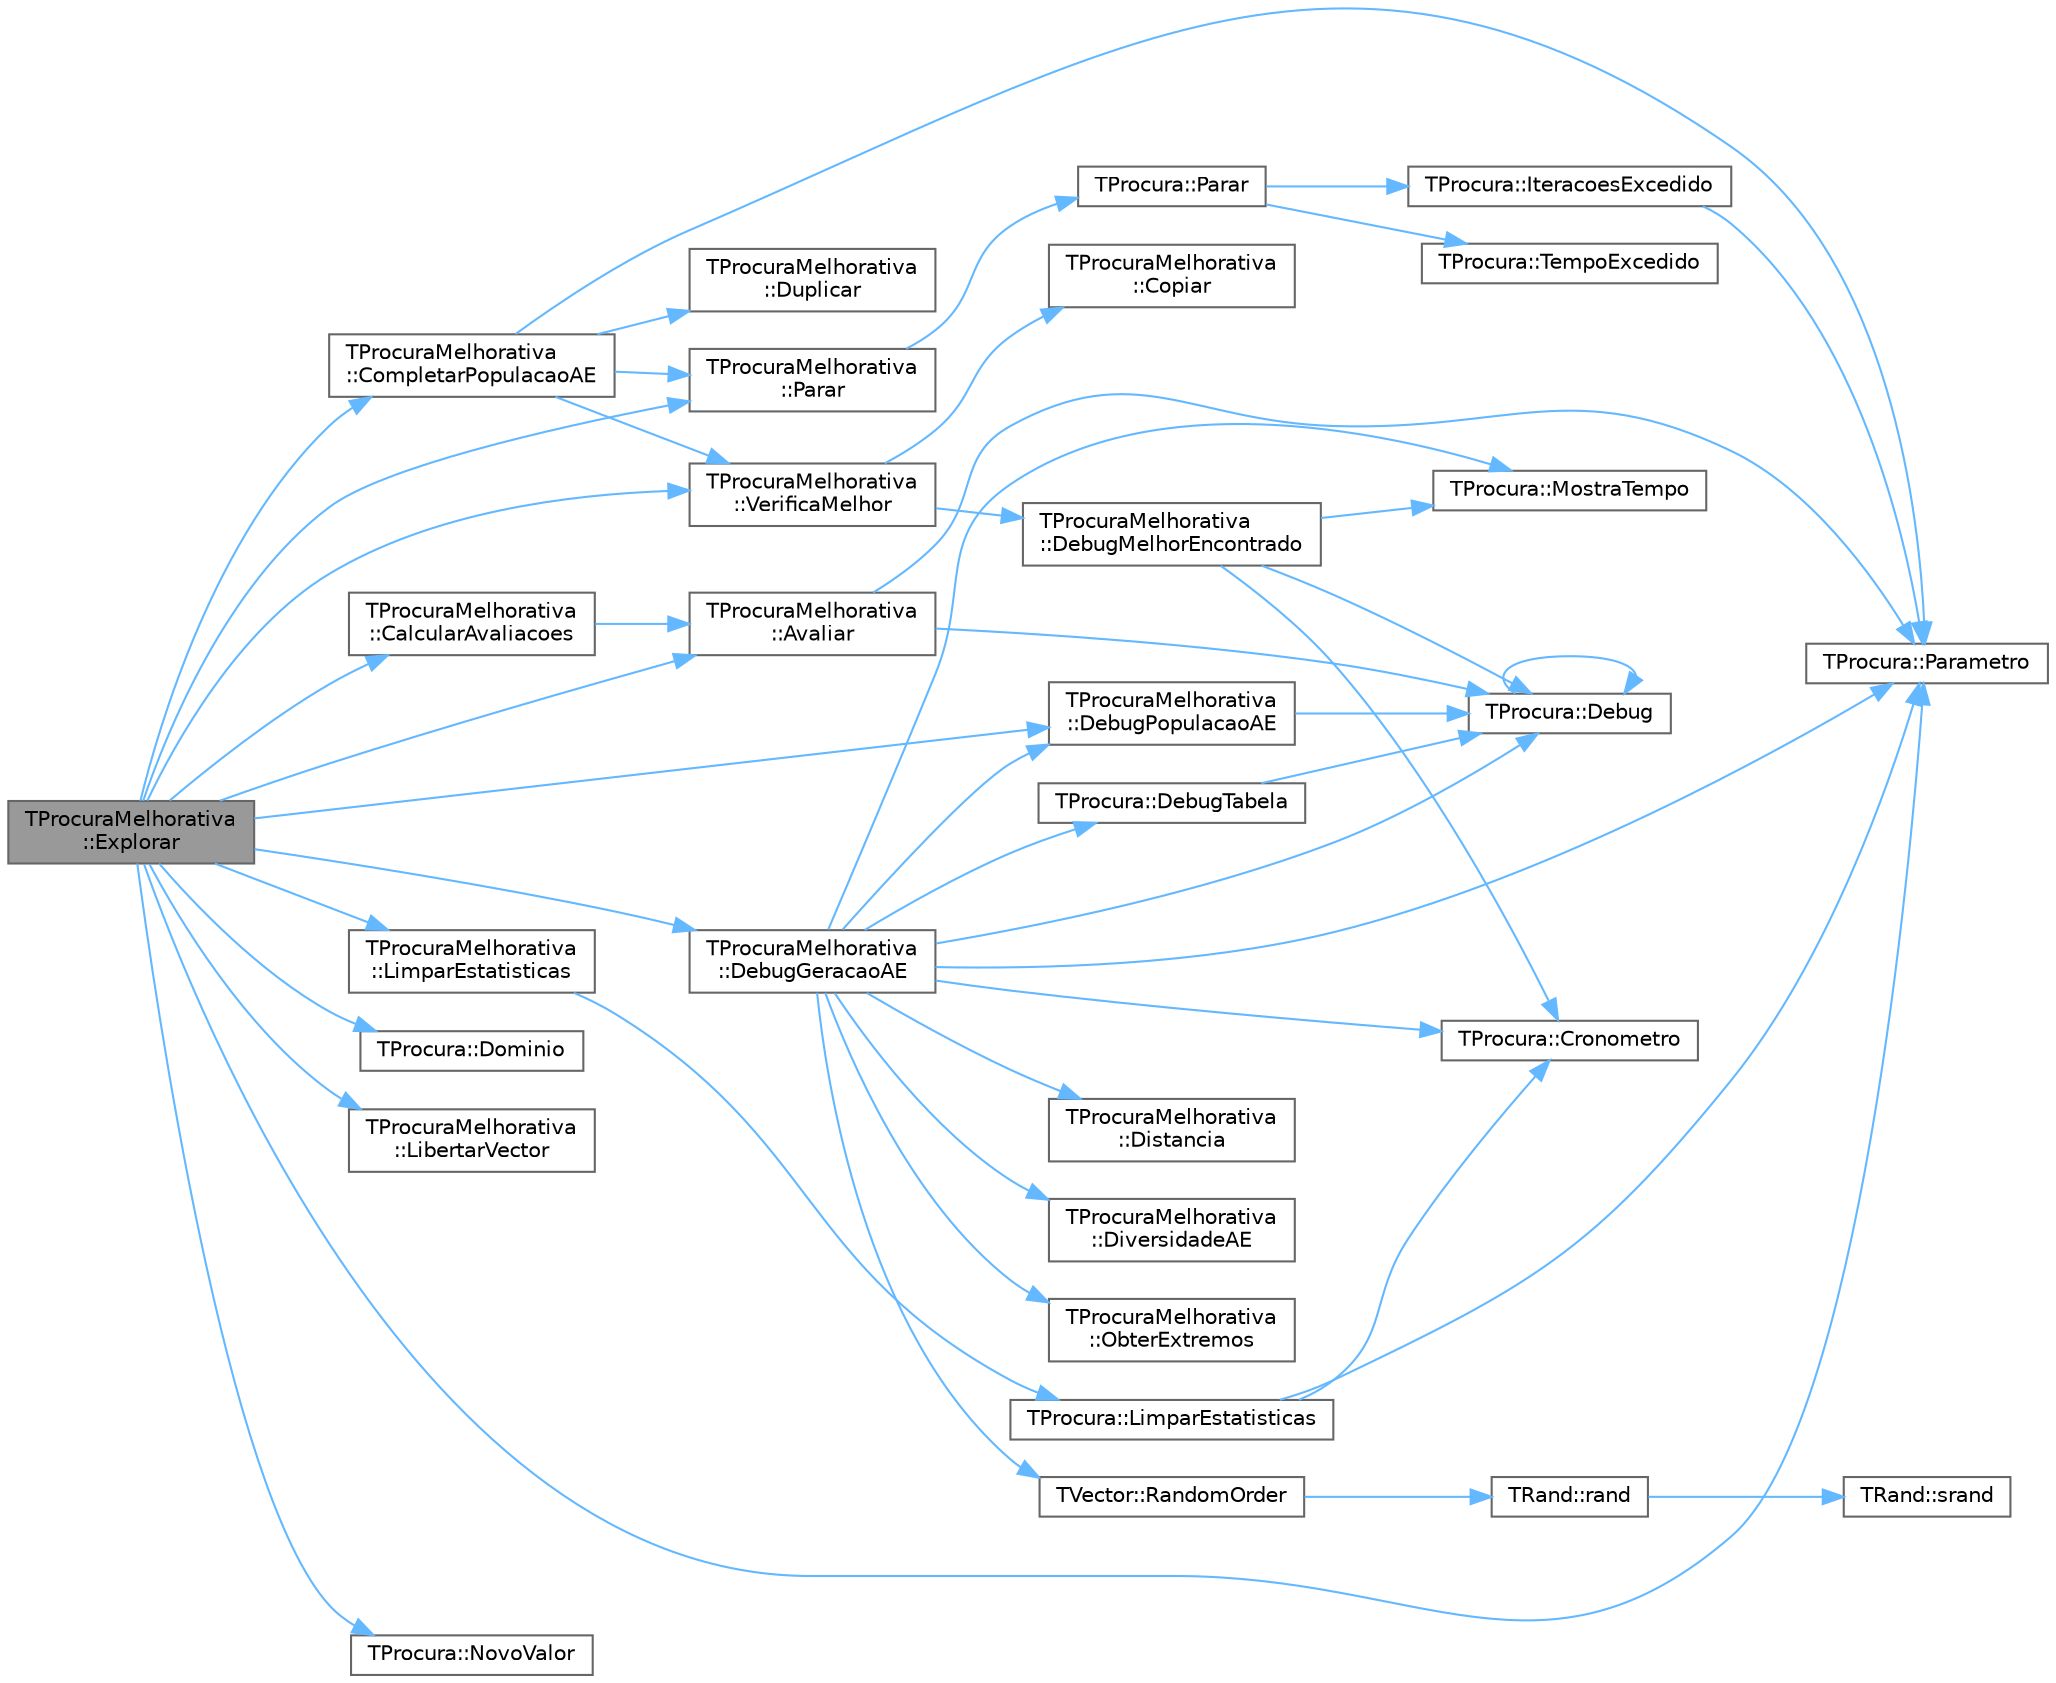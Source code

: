 digraph "TProcuraMelhorativa::Explorar"
{
 // LATEX_PDF_SIZE
  bgcolor="transparent";
  edge [fontname=Helvetica,fontsize=10,labelfontname=Helvetica,labelfontsize=10];
  node [fontname=Helvetica,fontsize=10,shape=box,height=0.2,width=0.4];
  rankdir="LR";
  Node1 [id="Node000001",label="TProcuraMelhorativa\l::Explorar",height=0.2,width=0.4,color="gray40", fillcolor="grey60", style="filled", fontcolor="black",tooltip="definir para explorar manualmente os dados (não definido em TProcura, apenas em TProcuraConstrutiva)"];
  Node1 -> Node2 [id="edge1_Node000001_Node000002",color="steelblue1",style="solid",tooltip=" "];
  Node2 [id="Node000002",label="TProcuraMelhorativa\l::Avaliar",height=0.2,width=0.4,color="grey40", fillcolor="white", style="filled",URL="$classTProcuraMelhorativa.html#a98b5a07fe3813de112f603c8fdb0bc43",tooltip=" "];
  Node2 -> Node3 [id="edge2_Node000002_Node000003",color="steelblue1",style="solid",tooltip=" "];
  Node3 [id="Node000003",label="TProcura::Debug",height=0.2,width=0.4,color="grey40", fillcolor="white", style="filled",URL="$classTProcura.html#a0c5676c1b54ab6bdc1045b98aeafe456",tooltip="Mostra o estado no ecrã, para debug."];
  Node3 -> Node3 [id="edge3_Node000003_Node000003",color="steelblue1",style="solid",tooltip=" "];
  Node2 -> Node4 [id="edge4_Node000002_Node000004",color="steelblue1",style="solid",tooltip=" "];
  Node4 [id="Node000004",label="TProcura::Parametro",height=0.2,width=0.4,color="grey40", fillcolor="white", style="filled",URL="$classTProcura.html#a0e9e692f29af8a5d5279a8647c800437",tooltip=" "];
  Node1 -> Node5 [id="edge5_Node000001_Node000005",color="steelblue1",style="solid",tooltip=" "];
  Node5 [id="Node000005",label="TProcuraMelhorativa\l::CalcularAvaliacoes",height=0.2,width=0.4,color="grey40", fillcolor="white", style="filled",URL="$classTProcuraMelhorativa.html#a4eb294616d6fd3d9a12a074b659db863",tooltip=" "];
  Node5 -> Node2 [id="edge6_Node000005_Node000002",color="steelblue1",style="solid",tooltip=" "];
  Node1 -> Node6 [id="edge7_Node000001_Node000006",color="steelblue1",style="solid",tooltip=" "];
  Node6 [id="Node000006",label="TProcuraMelhorativa\l::CompletarPopulacaoAE",height=0.2,width=0.4,color="grey40", fillcolor="white", style="filled",URL="$classTProcuraMelhorativa.html#a5f0aa5bd919d038c2e1d3903188ba0c1",tooltip=" "];
  Node6 -> Node7 [id="edge8_Node000006_Node000007",color="steelblue1",style="solid",tooltip=" "];
  Node7 [id="Node000007",label="TProcuraMelhorativa\l::Duplicar",height=0.2,width=0.4,color="grey40", fillcolor="white", style="filled",URL="$classTProcuraMelhorativa.html#af38c70a1e83290851c52a2cc85e19582",tooltip="Cria um objecto que é uma cópia deste."];
  Node6 -> Node4 [id="edge9_Node000006_Node000004",color="steelblue1",style="solid",tooltip=" "];
  Node6 -> Node8 [id="edge10_Node000006_Node000008",color="steelblue1",style="solid",tooltip=" "];
  Node8 [id="Node000008",label="TProcuraMelhorativa\l::Parar",height=0.2,width=0.4,color="grey40", fillcolor="white", style="filled",URL="$classTProcuraMelhorativa.html#add6b034d0b16d10ca85b2b42d956fae0",tooltip="Verifica se a procura deve ser interrompida."];
  Node8 -> Node9 [id="edge11_Node000008_Node000009",color="steelblue1",style="solid",tooltip=" "];
  Node9 [id="Node000009",label="TProcura::Parar",height=0.2,width=0.4,color="grey40", fillcolor="white", style="filled",URL="$classTProcura.html#a7952e187e1b0ae0ca52edab157223179",tooltip="Verifica se a procura deve ser interrompida."];
  Node9 -> Node10 [id="edge12_Node000009_Node000010",color="steelblue1",style="solid",tooltip=" "];
  Node10 [id="Node000010",label="TProcura::IteracoesExcedido",height=0.2,width=0.4,color="grey40", fillcolor="white", style="filled",URL="$classTProcura.html#a73463e33b889e6053ee32220e0514a2c",tooltip=" "];
  Node10 -> Node4 [id="edge13_Node000010_Node000004",color="steelblue1",style="solid",tooltip=" "];
  Node9 -> Node11 [id="edge14_Node000009_Node000011",color="steelblue1",style="solid",tooltip=" "];
  Node11 [id="Node000011",label="TProcura::TempoExcedido",height=0.2,width=0.4,color="grey40", fillcolor="white", style="filled",URL="$classTProcura.html#afa3015ac104b603930d3f60a34c09fff",tooltip=" "];
  Node6 -> Node12 [id="edge15_Node000006_Node000012",color="steelblue1",style="solid",tooltip=" "];
  Node12 [id="Node000012",label="TProcuraMelhorativa\l::VerificaMelhor",height=0.2,width=0.4,color="grey40", fillcolor="white", style="filled",URL="$classTProcuraMelhorativa.html#aeb435694084a626e3d52f3a489d9a93d",tooltip=" "];
  Node12 -> Node13 [id="edge16_Node000012_Node000013",color="steelblue1",style="solid",tooltip=" "];
  Node13 [id="Node000013",label="TProcuraMelhorativa\l::Copiar",height=0.2,width=0.4,color="grey40", fillcolor="white", style="filled",URL="$classTProcuraMelhorativa.html#a446cb701313bd16b9a6c5939b810d241",tooltip="Fica com uma cópia do objecto."];
  Node12 -> Node14 [id="edge17_Node000012_Node000014",color="steelblue1",style="solid",tooltip=" "];
  Node14 [id="Node000014",label="TProcuraMelhorativa\l::DebugMelhorEncontrado",height=0.2,width=0.4,color="grey40", fillcolor="white", style="filled",URL="$classTProcuraMelhorativa.html#a6fc03fc9e9379496303354d2b46b8bc8",tooltip=" "];
  Node14 -> Node15 [id="edge18_Node000014_Node000015",color="steelblue1",style="solid",tooltip=" "];
  Node15 [id="Node000015",label="TProcura::Cronometro",height=0.2,width=0.4,color="grey40", fillcolor="white", style="filled",URL="$classTProcura.html#adb09aa964fe750da7a383318cd0f48a0",tooltip="retorna o tempo em segundos desde que o cronómetro foi inicializado"];
  Node14 -> Node3 [id="edge19_Node000014_Node000003",color="steelblue1",style="solid",tooltip=" "];
  Node14 -> Node16 [id="edge20_Node000014_Node000016",color="steelblue1",style="solid",tooltip=" "];
  Node16 [id="Node000016",label="TProcura::MostraTempo",height=0.2,width=0.4,color="grey40", fillcolor="white", style="filled",URL="$classTProcura.html#a3bfb17b3b826cc2f593f950a227c3049",tooltip="Mostra tempo num formato humano."];
  Node1 -> Node17 [id="edge21_Node000001_Node000017",color="steelblue1",style="solid",tooltip=" "];
  Node17 [id="Node000017",label="TProcuraMelhorativa\l::DebugGeracaoAE",height=0.2,width=0.4,color="grey40", fillcolor="white", style="filled",URL="$classTProcuraMelhorativa.html#a98c93de808e3181024508c35fa22d62f",tooltip=" "];
  Node17 -> Node15 [id="edge22_Node000017_Node000015",color="steelblue1",style="solid",tooltip=" "];
  Node17 -> Node3 [id="edge23_Node000017_Node000003",color="steelblue1",style="solid",tooltip=" "];
  Node17 -> Node18 [id="edge24_Node000017_Node000018",color="steelblue1",style="solid",tooltip=" "];
  Node18 [id="Node000018",label="TProcuraMelhorativa\l::DebugPopulacaoAE",height=0.2,width=0.4,color="grey40", fillcolor="white", style="filled",URL="$classTProcuraMelhorativa.html#a372f8a7498a27d2fb11c3791b1f26d61",tooltip=" "];
  Node18 -> Node3 [id="edge25_Node000018_Node000003",color="steelblue1",style="solid",tooltip=" "];
  Node17 -> Node19 [id="edge26_Node000017_Node000019",color="steelblue1",style="solid",tooltip=" "];
  Node19 [id="Node000019",label="TProcura::DebugTabela",height=0.2,width=0.4,color="grey40", fillcolor="white", style="filled",URL="$classTProcura.html#ab90f47d04e48a6728fc9dafca3870a5f",tooltip="Mostra uma tabela de inteiros, 10 elementos por linha, apenas se o nível de debug for igual ou superi..."];
  Node19 -> Node3 [id="edge27_Node000019_Node000003",color="steelblue1",style="solid",tooltip=" "];
  Node17 -> Node20 [id="edge28_Node000017_Node000020",color="steelblue1",style="solid",tooltip=" "];
  Node20 [id="Node000020",label="TProcuraMelhorativa\l::Distancia",height=0.2,width=0.4,color="grey40", fillcolor="white", style="filled",URL="$classTProcuraMelhorativa.html#ab870165cba9b9832946f9bbe26862c0f",tooltip=" "];
  Node17 -> Node21 [id="edge29_Node000017_Node000021",color="steelblue1",style="solid",tooltip=" "];
  Node21 [id="Node000021",label="TProcuraMelhorativa\l::DiversidadeAE",height=0.2,width=0.4,color="grey40", fillcolor="white", style="filled",URL="$classTProcuraMelhorativa.html#a6680888f6064501586d740cab891d0cd",tooltip=" "];
  Node17 -> Node16 [id="edge30_Node000017_Node000016",color="steelblue1",style="solid",tooltip=" "];
  Node17 -> Node22 [id="edge31_Node000017_Node000022",color="steelblue1",style="solid",tooltip=" "];
  Node22 [id="Node000022",label="TProcuraMelhorativa\l::ObterExtremos",height=0.2,width=0.4,color="grey40", fillcolor="white", style="filled",URL="$classTProcuraMelhorativa.html#a1205807eb7d011896ddd38dc5675ab44",tooltip=" "];
  Node17 -> Node4 [id="edge32_Node000017_Node000004",color="steelblue1",style="solid",tooltip=" "];
  Node17 -> Node23 [id="edge33_Node000017_Node000023",color="steelblue1",style="solid",tooltip=" "];
  Node23 [id="Node000023",label="TVector::RandomOrder",height=0.2,width=0.4,color="grey40", fillcolor="white", style="filled",URL="$classTVector.html#a528c30196e28424fcac4386b873a6e11",tooltip="Coloca os elementos em ordem aleatória (Fisher–Yates shuffle)."];
  Node23 -> Node24 [id="edge34_Node000023_Node000024",color="steelblue1",style="solid",tooltip=" "];
  Node24 [id="Node000024",label="TRand::rand",height=0.2,width=0.4,color="grey40", fillcolor="white", style="filled",URL="$namespaceTRand.html#a8f8ec155d796c5586198ac75eb966d4f",tooltip="Retorna o próximo valor pseudo-aleatório."];
  Node24 -> Node25 [id="edge35_Node000024_Node000025",color="steelblue1",style="solid",tooltip=" "];
  Node25 [id="Node000025",label="TRand::srand",height=0.2,width=0.4,color="grey40", fillcolor="white", style="filled",URL="$namespaceTRand.html#ad0b319d6f58ab6820b001b4e3d3ae245",tooltip="Inicializa a semente da geração pseudo-aleatória."];
  Node1 -> Node18 [id="edge36_Node000001_Node000018",color="steelblue1",style="solid",tooltip=" "];
  Node1 -> Node26 [id="edge37_Node000001_Node000026",color="steelblue1",style="solid",tooltip=" "];
  Node26 [id="Node000026",label="TProcura::Dominio",height=0.2,width=0.4,color="grey40", fillcolor="white", style="filled",URL="$classTProcura.html#a12cd67e1b86ed4d6a6c47c652c0cd9bf",tooltip="Limita o domínio de um parâmetro inteiro."];
  Node1 -> Node27 [id="edge38_Node000001_Node000027",color="steelblue1",style="solid",tooltip=" "];
  Node27 [id="Node000027",label="TProcuraMelhorativa\l::LibertarVector",height=0.2,width=0.4,color="grey40", fillcolor="white", style="filled",URL="$classTProcuraMelhorativa.html#a28993c2953d882b21f3c456e5d1b7e47",tooltip=" "];
  Node1 -> Node28 [id="edge39_Node000001_Node000028",color="steelblue1",style="solid",tooltip=" "];
  Node28 [id="Node000028",label="TProcuraMelhorativa\l::LimparEstatisticas",height=0.2,width=0.4,color="grey40", fillcolor="white", style="filled",URL="$classTProcuraMelhorativa.html#a6c7163b20ace9bebdf3c073cd475dec9",tooltip="Chapar antes da execução do algoritmo. Limpa valores estatísticos, e fixa o instante limite de tempo ..."];
  Node28 -> Node29 [id="edge40_Node000028_Node000029",color="steelblue1",style="solid",tooltip=" "];
  Node29 [id="Node000029",label="TProcura::LimparEstatisticas",height=0.2,width=0.4,color="grey40", fillcolor="white", style="filled",URL="$classTProcura.html#ae82e7be02923531e7ead26b1b25cec0f",tooltip="Chapar antes da execução do algoritmo. Limpa valores estatísticos, e fixa o instante limite de tempo ..."];
  Node29 -> Node15 [id="edge41_Node000029_Node000015",color="steelblue1",style="solid",tooltip=" "];
  Node29 -> Node4 [id="edge42_Node000029_Node000004",color="steelblue1",style="solid",tooltip=" "];
  Node1 -> Node30 [id="edge43_Node000001_Node000030",color="steelblue1",style="solid",tooltip=" "];
  Node30 [id="Node000030",label="TProcura::NovoValor",height=0.2,width=0.4,color="grey40", fillcolor="white", style="filled",URL="$classTProcura.html#a9918a19f3cead7c9c6bd28f19ff31b0e",tooltip=" "];
  Node1 -> Node4 [id="edge44_Node000001_Node000004",color="steelblue1",style="solid",tooltip=" "];
  Node1 -> Node8 [id="edge45_Node000001_Node000008",color="steelblue1",style="solid",tooltip=" "];
  Node1 -> Node12 [id="edge46_Node000001_Node000012",color="steelblue1",style="solid",tooltip=" "];
}
